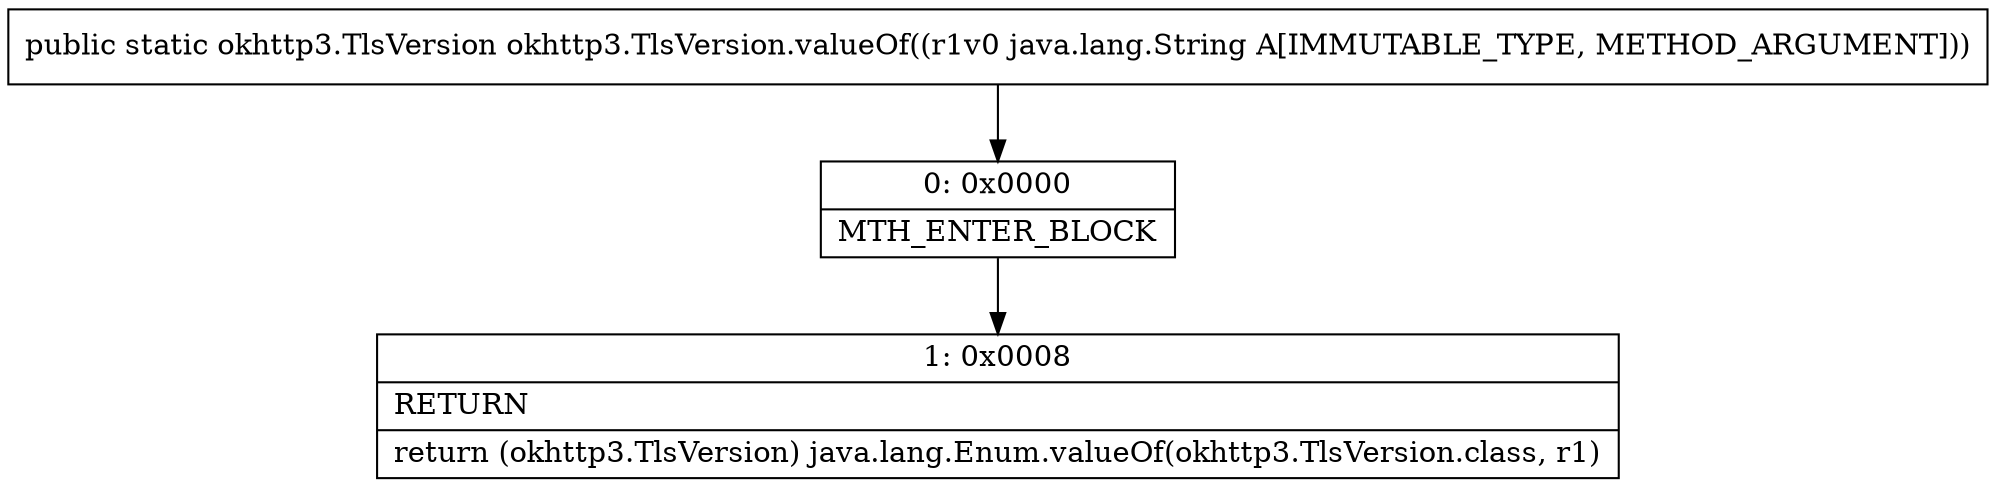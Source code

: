 digraph "CFG forokhttp3.TlsVersion.valueOf(Ljava\/lang\/String;)Lokhttp3\/TlsVersion;" {
Node_0 [shape=record,label="{0\:\ 0x0000|MTH_ENTER_BLOCK\l}"];
Node_1 [shape=record,label="{1\:\ 0x0008|RETURN\l|return (okhttp3.TlsVersion) java.lang.Enum.valueOf(okhttp3.TlsVersion.class, r1)\l}"];
MethodNode[shape=record,label="{public static okhttp3.TlsVersion okhttp3.TlsVersion.valueOf((r1v0 java.lang.String A[IMMUTABLE_TYPE, METHOD_ARGUMENT])) }"];
MethodNode -> Node_0;
Node_0 -> Node_1;
}

